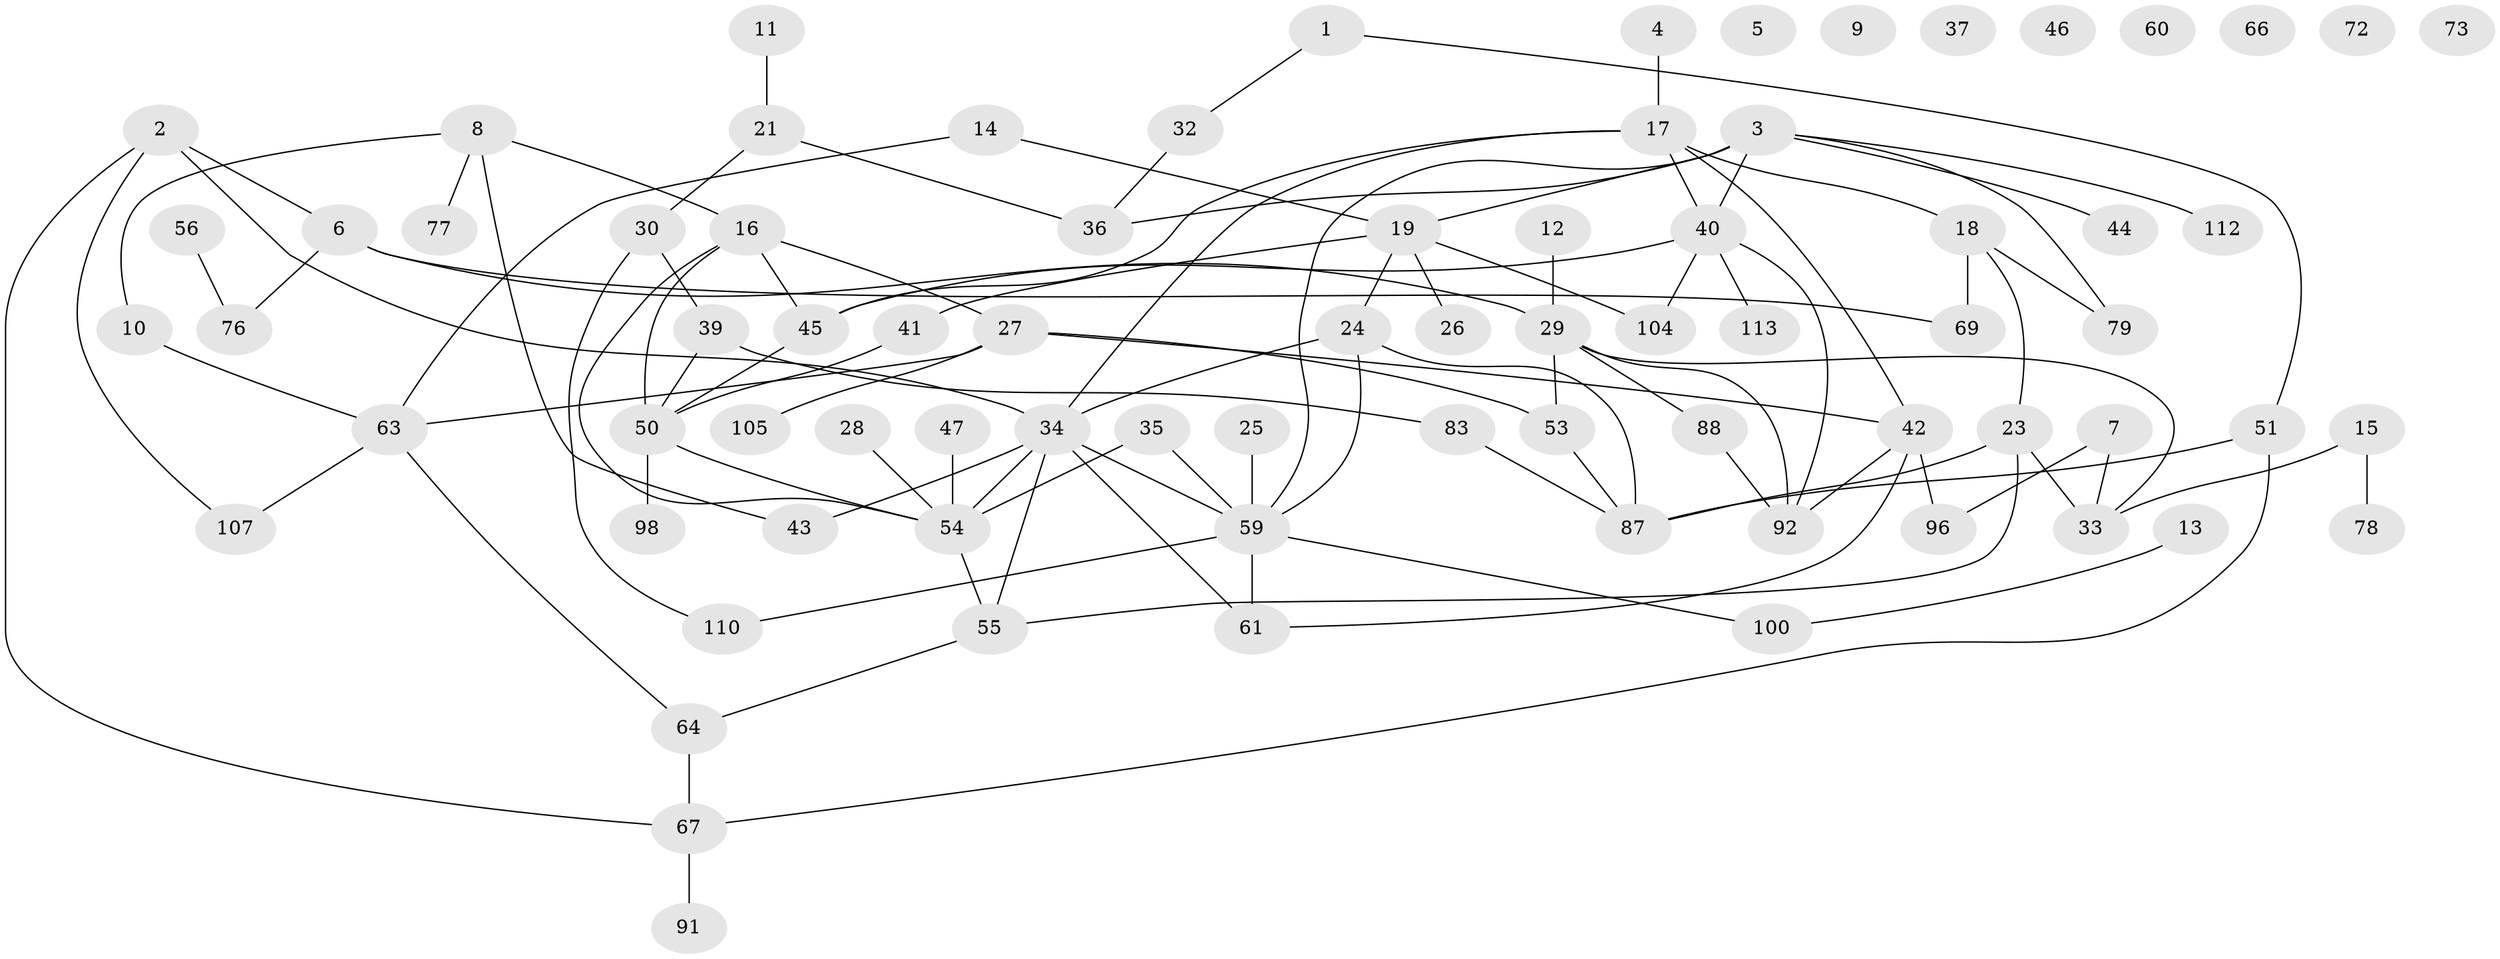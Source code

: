 // original degree distribution, {2: 0.3185840707964602, 5: 0.09734513274336283, 1: 0.20353982300884957, 0: 0.061946902654867256, 3: 0.168141592920354, 4: 0.13274336283185842, 6: 0.008849557522123894, 7: 0.008849557522123894}
// Generated by graph-tools (version 1.1) at 2025/41/03/06/25 10:41:20]
// undirected, 77 vertices, 104 edges
graph export_dot {
graph [start="1"]
  node [color=gray90,style=filled];
  1 [super="+22"];
  2 [super="+99"];
  3 [super="+49"];
  4;
  5;
  6 [super="+80"];
  7;
  8 [super="+103"];
  9;
  10 [super="+102"];
  11;
  12;
  13 [super="+90"];
  14;
  15;
  16 [super="+71"];
  17 [super="+86"];
  18 [super="+31"];
  19 [super="+20"];
  21 [super="+70"];
  23 [super="+75"];
  24;
  25;
  26;
  27 [super="+89"];
  28;
  29 [super="+111"];
  30 [super="+48"];
  32 [super="+74"];
  33 [super="+62"];
  34 [super="+84"];
  35;
  36;
  37 [super="+38"];
  39 [super="+52"];
  40 [super="+108"];
  41 [super="+57"];
  42 [super="+58"];
  43 [super="+81"];
  44;
  45;
  46;
  47;
  50 [super="+85"];
  51;
  53 [super="+97"];
  54 [super="+65"];
  55;
  56;
  59 [super="+82"];
  60;
  61 [super="+95"];
  63;
  64 [super="+68"];
  66;
  67 [super="+94"];
  69;
  72;
  73;
  76 [super="+93"];
  77;
  78;
  79;
  83;
  87 [super="+106"];
  88 [super="+109"];
  91;
  92;
  96;
  98;
  100 [super="+101"];
  104;
  105;
  107;
  110;
  112;
  113;
  1 -- 51;
  1 -- 32;
  2 -- 107;
  2 -- 67;
  2 -- 34;
  2 -- 6;
  3 -- 36;
  3 -- 79;
  3 -- 112;
  3 -- 40;
  3 -- 59;
  3 -- 44;
  3 -- 19;
  4 -- 17;
  6 -- 29;
  6 -- 69;
  6 -- 76;
  7 -- 33;
  7 -- 96;
  8 -- 77;
  8 -- 43;
  8 -- 16;
  8 -- 10;
  10 -- 63;
  11 -- 21;
  12 -- 29;
  13 -- 100;
  14 -- 19;
  14 -- 63;
  15 -- 33;
  15 -- 78;
  16 -- 45;
  16 -- 54;
  16 -- 50;
  16 -- 27;
  17 -- 45;
  17 -- 18;
  17 -- 40;
  17 -- 42;
  17 -- 34;
  18 -- 69;
  18 -- 79;
  18 -- 23;
  19 -- 24;
  19 -- 104;
  19 -- 41;
  19 -- 26;
  21 -- 30;
  21 -- 36;
  23 -- 33;
  23 -- 55;
  23 -- 87;
  24 -- 59;
  24 -- 87;
  24 -- 34;
  25 -- 59;
  27 -- 63;
  27 -- 105;
  27 -- 42;
  27 -- 53;
  28 -- 54;
  29 -- 53;
  29 -- 33;
  29 -- 92;
  29 -- 88;
  30 -- 110;
  30 -- 39;
  32 -- 36;
  34 -- 55;
  34 -- 59;
  34 -- 61;
  34 -- 54;
  34 -- 43;
  35 -- 54;
  35 -- 59;
  39 -- 83;
  39 -- 50;
  40 -- 45;
  40 -- 92;
  40 -- 104;
  40 -- 113;
  41 -- 50;
  42 -- 96;
  42 -- 92;
  42 -- 61;
  45 -- 50;
  47 -- 54;
  50 -- 54;
  50 -- 98;
  51 -- 67;
  51 -- 87;
  53 -- 87;
  54 -- 55;
  55 -- 64;
  56 -- 76;
  59 -- 110;
  59 -- 100;
  59 -- 61;
  63 -- 107;
  63 -- 64;
  64 -- 67;
  67 -- 91;
  83 -- 87;
  88 -- 92;
}
